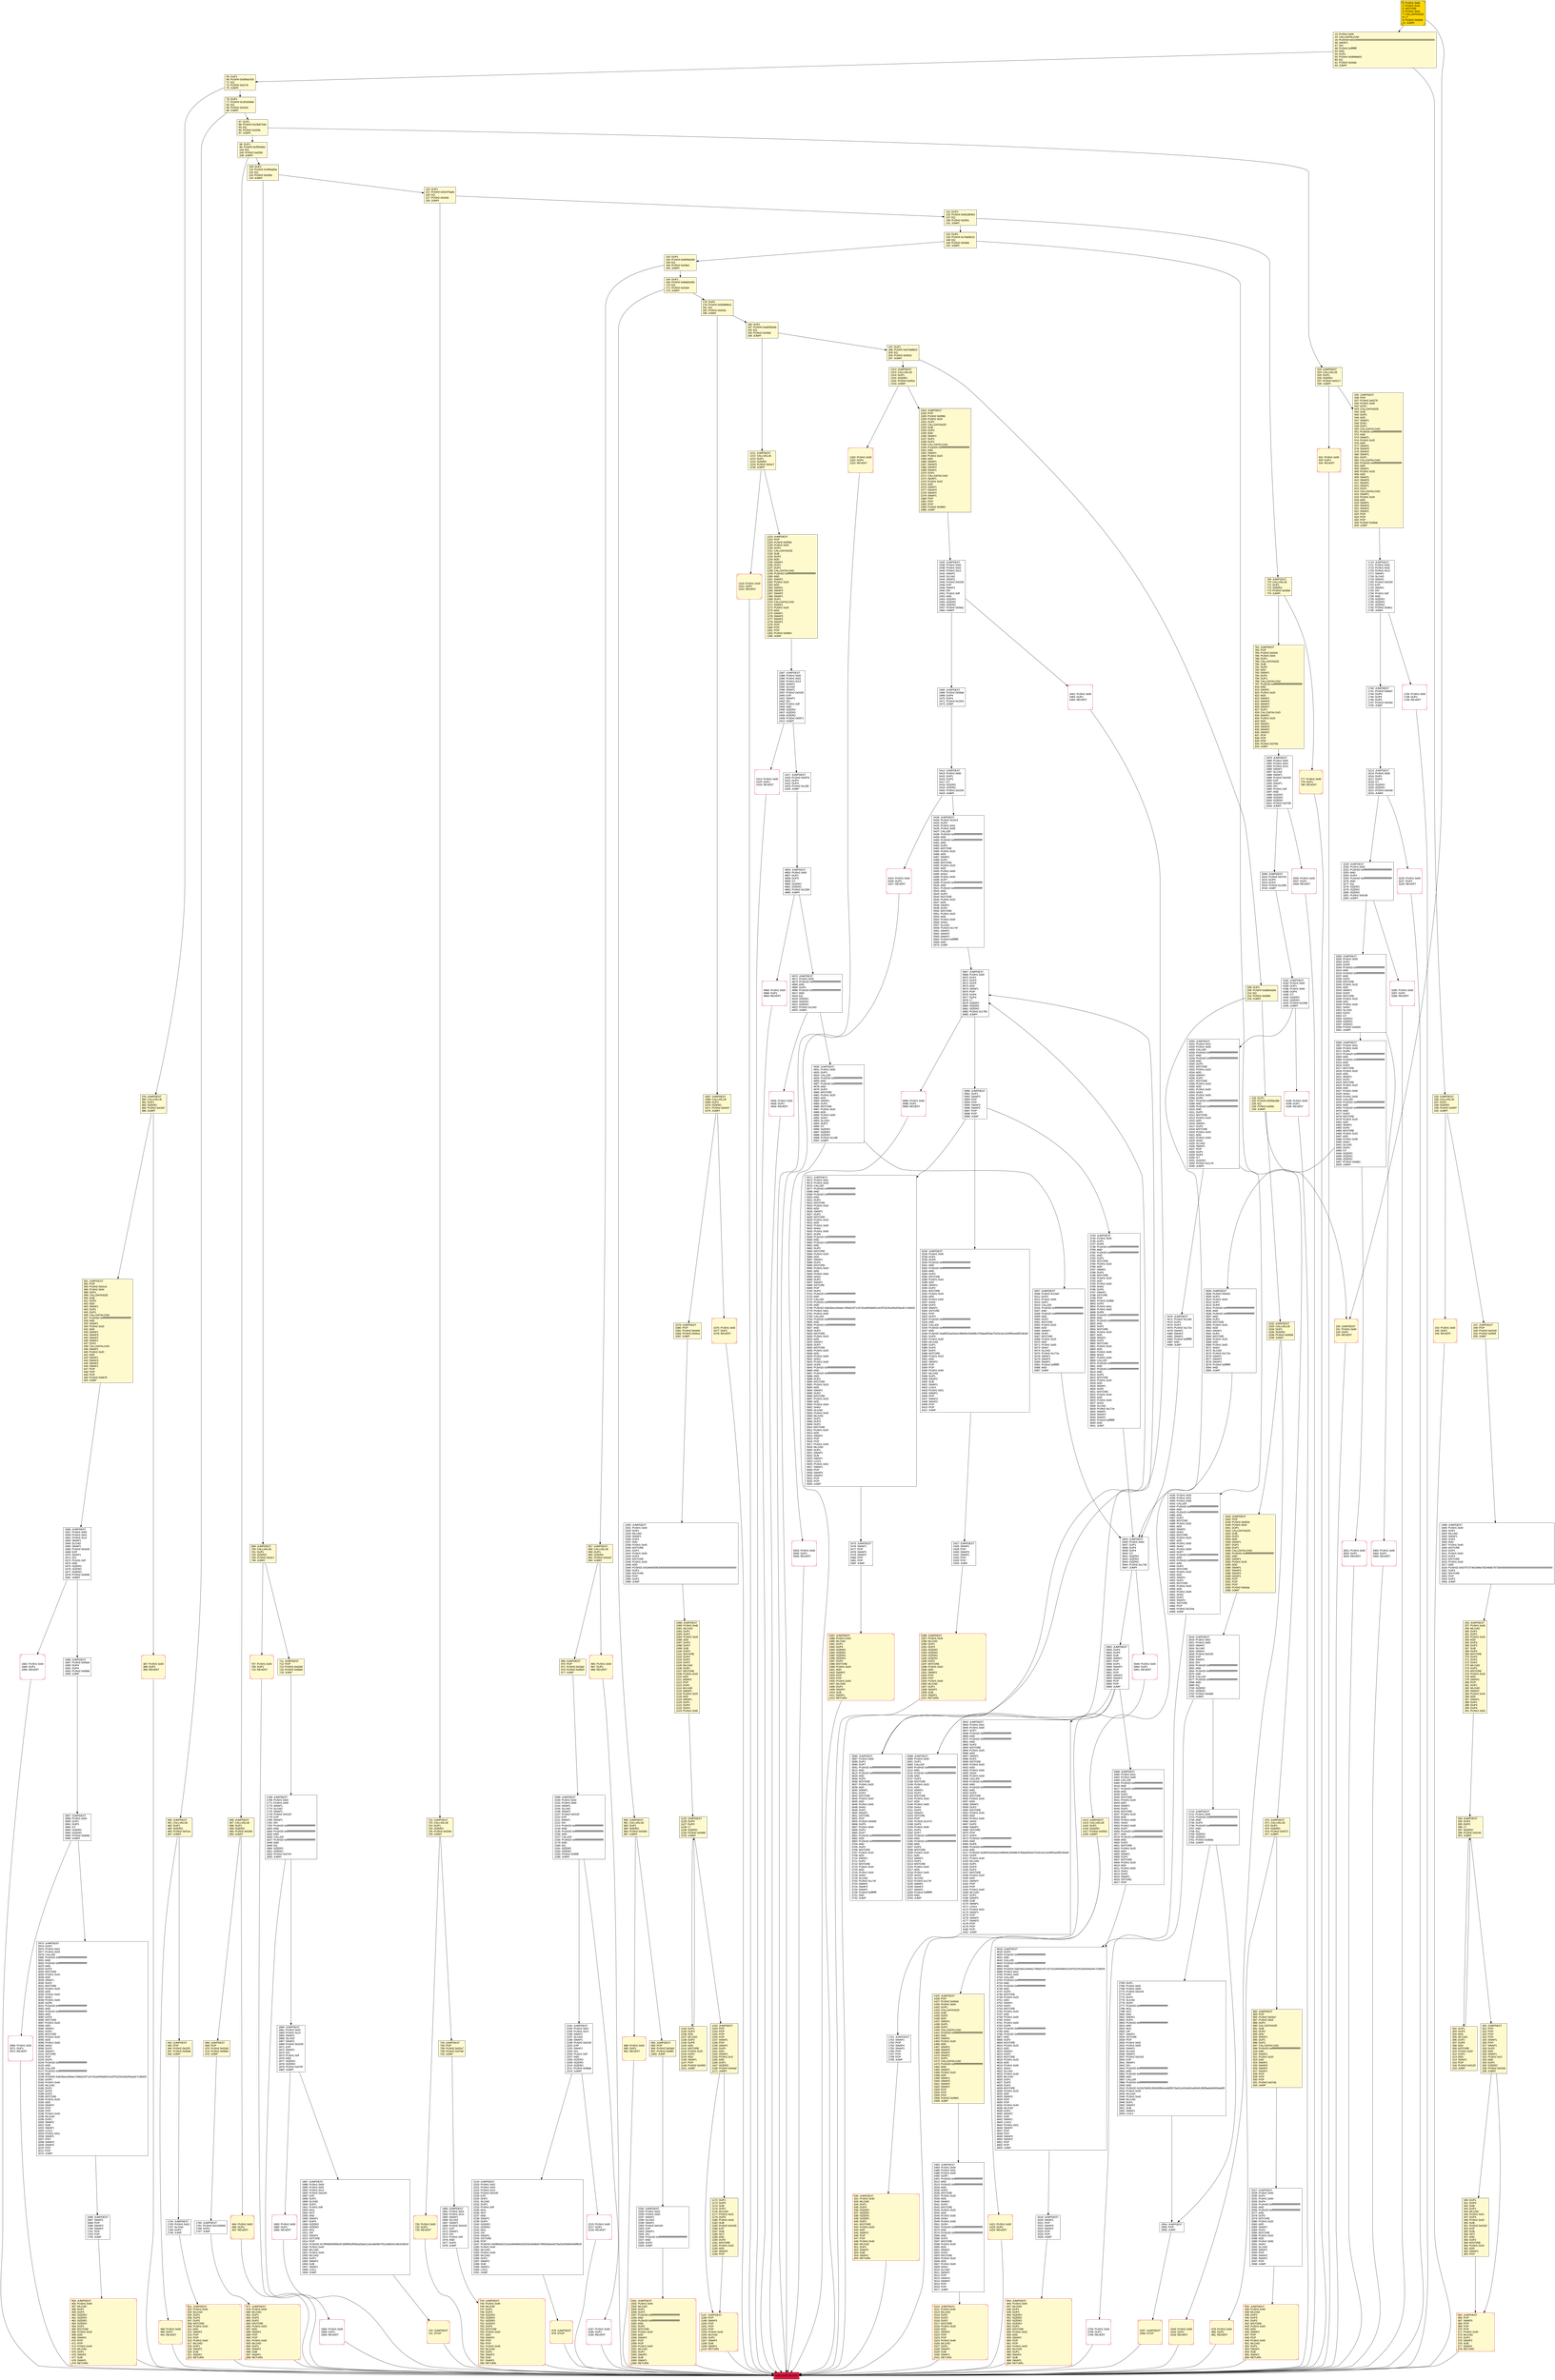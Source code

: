 digraph G {
bgcolor=transparent rankdir=UD;
node [shape=box style=filled color=black fillcolor=white fontname=arial fontcolor=black];
1696 [label="1696: JUMPDEST\l1697: SWAP1\l1698: POP\l1699: SWAP3\l1700: SWAP2\l1701: POP\l1702: POP\l1703: JUMP\l" ];
4870 [label="4870: JUMPDEST\l4871: PUSH1 0x00\l4873: PUSH20 0xffffffffffffffffffffffffffffffffffffffff\l4894: AND\l4895: DUP4\l4896: PUSH20 0xffffffffffffffffffffffffffffffffffffffff\l4917: AND\l4918: EQ\l4919: ISZERO\l4920: ISZERO\l4921: ISZERO\l4922: PUSH2 0x1342\l4925: JUMPI\l" ];
5571 [label="5571: JUMPDEST\l5572: PUSH1 0x01\l5574: PUSH1 0x00\l5576: CALLER\l5577: PUSH20 0xffffffffffffffffffffffffffffffffffffffff\l5598: AND\l5599: PUSH20 0xffffffffffffffffffffffffffffffffffffffff\l5620: AND\l5621: DUP2\l5622: MSTORE\l5623: PUSH1 0x20\l5625: ADD\l5626: SWAP1\l5627: DUP2\l5628: MSTORE\l5629: PUSH1 0x20\l5631: ADD\l5632: PUSH1 0x00\l5634: SHA3\l5635: PUSH1 0x00\l5637: DUP6\l5638: PUSH20 0xffffffffffffffffffffffffffffffffffffffff\l5659: AND\l5660: PUSH20 0xffffffffffffffffffffffffffffffffffffffff\l5681: AND\l5682: DUP2\l5683: MSTORE\l5684: PUSH1 0x20\l5686: ADD\l5687: SWAP1\l5688: DUP2\l5689: MSTORE\l5690: PUSH1 0x20\l5692: ADD\l5693: PUSH1 0x00\l5695: SHA3\l5696: DUP2\l5697: SWAP1\l5698: SSTORE\l5699: POP\l5700: DUP3\l5701: PUSH20 0xffffffffffffffffffffffffffffffffffffffff\l5722: AND\l5723: CALLER\l5724: PUSH20 0xffffffffffffffffffffffffffffffffffffffff\l5745: AND\l5746: PUSH32 0x8c5be1e5ebec7d5bd14f71427d1e84f3dd0314c0f7b2291e5b200ac8c7c3b925\l5779: PUSH1 0x01\l5781: PUSH1 0x00\l5783: CALLER\l5784: PUSH20 0xffffffffffffffffffffffffffffffffffffffff\l5805: AND\l5806: PUSH20 0xffffffffffffffffffffffffffffffffffffffff\l5827: AND\l5828: DUP2\l5829: MSTORE\l5830: PUSH1 0x20\l5832: ADD\l5833: SWAP1\l5834: DUP2\l5835: MSTORE\l5836: PUSH1 0x20\l5838: ADD\l5839: PUSH1 0x00\l5841: SHA3\l5842: PUSH1 0x00\l5844: DUP8\l5845: PUSH20 0xffffffffffffffffffffffffffffffffffffffff\l5866: AND\l5867: PUSH20 0xffffffffffffffffffffffffffffffffffffffff\l5888: AND\l5889: DUP2\l5890: MSTORE\l5891: PUSH1 0x20\l5893: ADD\l5894: SWAP1\l5895: DUP2\l5896: MSTORE\l5897: PUSH1 0x20\l5899: ADD\l5900: PUSH1 0x00\l5902: SHA3\l5903: SLOAD\l5904: PUSH1 0x40\l5906: MLOAD\l5907: DUP1\l5908: DUP3\l5909: DUP2\l5910: MSTORE\l5911: PUSH1 0x20\l5913: ADD\l5914: SWAP2\l5915: POP\l5916: POP\l5917: PUSH1 0x40\l5919: MLOAD\l5920: DUP1\l5921: SWAP2\l5922: SUB\l5923: SWAP1\l5924: LOG3\l5925: PUSH1 0x01\l5927: SWAP1\l5928: POP\l5929: SWAP3\l5930: SWAP2\l5931: POP\l5932: POP\l5933: JUMP\l" ];
2330 [label="2330: JUMPDEST\l2331: PUSH1 0x40\l2333: DUP1\l2334: MLOAD\l2335: SWAP1\l2336: DUP2\l2337: ADD\l2338: PUSH1 0x40\l2340: MSTORE\l2341: DUP1\l2342: PUSH1 0x05\l2344: DUP2\l2345: MSTORE\l2346: PUSH1 0x20\l2348: ADD\l2349: PUSH32 0x534b455953000000000000000000000000000000000000000000000000000000\l2382: DUP2\l2383: MSTORE\l2384: POP\l2385: DUP2\l2386: JUMP\l" ];
781 [label="781: JUMPDEST\l782: POP\l783: PUSH2 0x034c\l786: PUSH1 0x04\l788: DUP1\l789: CALLDATASIZE\l790: SUB\l791: DUP2\l792: ADD\l793: SWAP1\l794: DUP1\l795: DUP1\l796: CALLDATALOAD\l797: PUSH20 0xffffffffffffffffffffffffffffffffffffffff\l818: AND\l819: SWAP1\l820: PUSH1 0x20\l822: ADD\l823: SWAP1\l824: SWAP3\l825: SWAP2\l826: SWAP1\l827: DUP1\l828: CALLDATALOAD\l829: SWAP1\l830: PUSH1 0x20\l832: ADD\l833: SWAP1\l834: SWAP3\l835: SWAP2\l836: SWAP1\l837: POP\l838: POP\l839: POP\l840: PUSH2 0x07bb\l843: JUMP\l" fillcolor=lemonchiffon ];
3505 [label="3505: JUMPDEST\l3506: PUSH2 0x0e02\l3509: DUP3\l3510: PUSH1 0x00\l3512: DUP1\l3513: DUP8\l3514: PUSH20 0xffffffffffffffffffffffffffffffffffffffff\l3535: AND\l3536: PUSH20 0xffffffffffffffffffffffffffffffffffffffff\l3557: AND\l3558: DUP2\l3559: MSTORE\l3560: PUSH1 0x20\l3562: ADD\l3563: SWAP1\l3564: DUP2\l3565: MSTORE\l3566: PUSH1 0x20\l3568: ADD\l3569: PUSH1 0x00\l3571: SHA3\l3572: SLOAD\l3573: PUSH2 0x172e\l3576: SWAP1\l3577: SWAP2\l3578: SWAP1\l3579: PUSH4 0xffffffff\l3584: AND\l3585: JUMP\l" ];
1125 [label="1125: JUMPDEST\l1126: DUP4\l1127: DUP2\l1128: LT\l1129: ISZERO\l1130: PUSH2 0x0480\l1133: JUMPI\l" fillcolor=lemonchiffon ];
2215 [label="2215: PUSH1 0x00\l2217: DUP1\l2218: REVERT\l" shape=Msquare color=crimson ];
1887 [label="1887: JUMPDEST\l1888: PUSH1 0x00\l1890: PUSH1 0x02\l1892: PUSH1 0x14\l1894: PUSH2 0x0100\l1897: EXP\l1898: DUP2\l1899: SLOAD\l1900: DUP2\l1901: PUSH1 0xff\l1903: MUL\l1904: NOT\l1905: AND\l1906: SWAP1\l1907: DUP4\l1908: ISZERO\l1909: ISZERO\l1910: MUL\l1911: OR\l1912: SWAP1\l1913: SSTORE\l1914: POP\l1915: PUSH32 0x7805862f689e2f13df9f062ff482ad3ad112aca9e0847911ed832e158c525b33\l1948: PUSH1 0x40\l1950: MLOAD\l1951: PUSH1 0x40\l1953: MLOAD\l1954: DUP1\l1955: SWAP2\l1956: SUB\l1957: SWAP1\l1958: LOG1\l1959: JUMP\l" ];
2475 [label="2475: JUMPDEST\l2476: SWAP1\l2477: POP\l2478: SWAP3\l2479: SWAP2\l2480: POP\l2481: POP\l2482: JUMP\l" ];
5990 [label="5990: JUMPDEST\l5991: DUP1\l5992: SWAP2\l5993: POP\l5994: POP\l5995: SWAP3\l5996: SWAP2\l5997: POP\l5998: POP\l5999: JUMP\l" ];
3501 [label="3501: PUSH1 0x00\l3503: DUP1\l3504: REVERT\l" shape=Msquare color=crimson ];
208 [label="208: DUP1\l209: PUSH4 0xdd62ed3e\l214: EQ\l215: PUSH2 0x0585\l218: JUMPI\l" fillcolor=lemonchiffon ];
1704 [label="1704: JUMPDEST\l1705: PUSH1 0x03\l1707: SLOAD\l1708: DUP2\l1709: JUMP\l" ];
4489 [label="4489: JUMPDEST\l4490: PUSH1 0x01\l4492: PUSH1 0x00\l4494: CALLER\l4495: PUSH20 0xffffffffffffffffffffffffffffffffffffffff\l4516: AND\l4517: PUSH20 0xffffffffffffffffffffffffffffffffffffffff\l4538: AND\l4539: DUP2\l4540: MSTORE\l4541: PUSH1 0x20\l4543: ADD\l4544: SWAP1\l4545: DUP2\l4546: MSTORE\l4547: PUSH1 0x20\l4549: ADD\l4550: PUSH1 0x00\l4552: SHA3\l4553: PUSH1 0x00\l4555: DUP7\l4556: PUSH20 0xffffffffffffffffffffffffffffffffffffffff\l4577: AND\l4578: PUSH20 0xffffffffffffffffffffffffffffffffffffffff\l4599: AND\l4600: DUP2\l4601: MSTORE\l4602: PUSH1 0x20\l4604: ADD\l4605: SWAP1\l4606: DUP2\l4607: MSTORE\l4608: PUSH1 0x20\l4610: ADD\l4611: PUSH1 0x00\l4613: SHA3\l4614: DUP2\l4615: SWAP1\l4616: SSTORE\l4617: POP\l" ];
2435 [label="2435: JUMPDEST\l2436: PUSH1 0x00\l2438: PUSH1 0x02\l2440: PUSH1 0x14\l2442: SWAP1\l2443: SLOAD\l2444: SWAP1\l2445: PUSH2 0x0100\l2448: EXP\l2449: SWAP1\l2450: DIV\l2451: PUSH1 0xff\l2453: AND\l2454: ISZERO\l2455: ISZERO\l2456: ISZERO\l2457: PUSH2 0x09a1\l2460: JUMPI\l" ];
935 [label="935: JUMPDEST\l936: PUSH1 0x40\l938: MLOAD\l939: DUP1\l940: DUP3\l941: DUP2\l942: MSTORE\l943: PUSH1 0x20\l945: ADD\l946: SWAP2\l947: POP\l948: POP\l949: PUSH1 0x40\l951: MLOAD\l952: DUP1\l953: SWAP2\l954: SUB\l955: SWAP1\l956: RETURN\l" fillcolor=lemonchiffon shape=Msquare color=crimson ];
164 [label="164: DUP1\l165: PUSH4 0x8da5cb5b\l170: EQ\l171: PUSH2 0x03d4\l174: JUMPI\l" fillcolor=lemonchiffon ];
677 [label="677: JUMPDEST\l678: PUSH1 0x40\l680: MLOAD\l681: DUP1\l682: DUP3\l683: DUP2\l684: MSTORE\l685: PUSH1 0x20\l687: ADD\l688: SWAP2\l689: POP\l690: POP\l691: PUSH1 0x40\l693: MLOAD\l694: DUP1\l695: SWAP2\l696: SUB\l697: SWAP1\l698: RETURN\l" fillcolor=lemonchiffon shape=Msquare color=crimson ];
3289 [label="3289: JUMPDEST\l3290: PUSH1 0x00\l3292: DUP1\l3293: DUP6\l3294: PUSH20 0xffffffffffffffffffffffffffffffffffffffff\l3315: AND\l3316: PUSH20 0xffffffffffffffffffffffffffffffffffffffff\l3337: AND\l3338: DUP2\l3339: MSTORE\l3340: PUSH1 0x20\l3342: ADD\l3343: SWAP1\l3344: DUP2\l3345: MSTORE\l3346: PUSH1 0x20\l3348: ADD\l3349: PUSH1 0x00\l3351: SHA3\l3352: SLOAD\l3353: DUP3\l3354: GT\l3355: ISZERO\l3356: ISZERO\l3357: ISZERO\l3358: PUSH2 0x0d26\l3361: JUMPI\l" ];
1960 [label="1960: JUMPDEST\l1961: PUSH1 0x02\l1963: PUSH1 0x14\l1965: SWAP1\l1966: SLOAD\l1967: SWAP1\l1968: PUSH2 0x0100\l1971: EXP\l1972: SWAP1\l1973: DIV\l1974: PUSH1 0xff\l1976: AND\l1977: DUP2\l1978: JUMP\l" ];
2099 [label="2099: JUMPDEST\l2100: PUSH1 0x02\l2102: PUSH1 0x00\l2104: SWAP1\l2105: SLOAD\l2106: SWAP1\l2107: PUSH2 0x0100\l2110: EXP\l2111: SWAP1\l2112: DIV\l2113: PUSH20 0xffffffffffffffffffffffffffffffffffffffff\l2134: AND\l2135: PUSH20 0xffffffffffffffffffffffffffffffffffffffff\l2156: AND\l2157: CALLER\l2158: PUSH20 0xffffffffffffffffffffffffffffffffffffffff\l2179: AND\l2180: EQ\l2181: ISZERO\l2182: ISZERO\l2183: PUSH2 0x088f\l2186: JUMPI\l" ];
2765 [label="2765: DUP1\l2766: PUSH1 0x02\l2768: PUSH1 0x00\l2770: PUSH2 0x0100\l2773: EXP\l2774: DUP2\l2775: SLOAD\l2776: DUP2\l2777: PUSH20 0xffffffffffffffffffffffffffffffffffffffff\l2798: MUL\l2799: NOT\l2800: AND\l2801: SWAP1\l2802: DUP4\l2803: PUSH20 0xffffffffffffffffffffffffffffffffffffffff\l2824: AND\l2825: MUL\l2826: OR\l2827: SWAP1\l2828: SSTORE\l2829: POP\l2830: PUSH1 0x02\l2832: PUSH1 0x00\l2834: SWAP1\l2835: SLOAD\l2836: SWAP1\l2837: PUSH2 0x0100\l2840: EXP\l2841: SWAP1\l2842: DIV\l2843: PUSH20 0xffffffffffffffffffffffffffffffffffffffff\l2864: AND\l2865: PUSH20 0xffffffffffffffffffffffffffffffffffffffff\l2886: AND\l2887: CALLER\l2888: PUSH20 0xffffffffffffffffffffffffffffffffffffffff\l2909: AND\l2910: PUSH32 0x31678cf613062d05b4ca0df3573ed11e02e662ea50efc380fbadefaf408add5f\l2943: PUSH1 0x40\l2945: MLOAD\l2946: PUSH1 0x40\l2948: MLOAD\l2949: DUP1\l2950: SWAP2\l2951: SUB\l2952: SWAP1\l2953: LOG3\l" ];
1544 [label="1544: JUMPDEST\l1545: POP\l1546: PUSH2 0x063d\l1549: PUSH1 0x04\l1551: DUP1\l1552: CALLDATASIZE\l1553: SUB\l1554: DUP2\l1555: ADD\l1556: SWAP1\l1557: DUP1\l1558: DUP1\l1559: CALLDATALOAD\l1560: PUSH20 0xffffffffffffffffffffffffffffffffffffffff\l1581: AND\l1582: SWAP1\l1583: PUSH1 0x20\l1585: ADD\l1586: SWAP1\l1587: SWAP3\l1588: SWAP2\l1589: SWAP1\l1590: POP\l1591: POP\l1592: POP\l1593: PUSH2 0x0a3a\l1596: JUMP\l" fillcolor=lemonchiffon ];
2973 [label="2973: JUMPDEST\l2974: DUP2\l2975: PUSH1 0x01\l2977: PUSH1 0x00\l2979: CALLER\l2980: PUSH20 0xffffffffffffffffffffffffffffffffffffffff\l3001: AND\l3002: PUSH20 0xffffffffffffffffffffffffffffffffffffffff\l3023: AND\l3024: DUP2\l3025: MSTORE\l3026: PUSH1 0x20\l3028: ADD\l3029: SWAP1\l3030: DUP2\l3031: MSTORE\l3032: PUSH1 0x20\l3034: ADD\l3035: PUSH1 0x00\l3037: SHA3\l3038: PUSH1 0x00\l3040: DUP6\l3041: PUSH20 0xffffffffffffffffffffffffffffffffffffffff\l3062: AND\l3063: PUSH20 0xffffffffffffffffffffffffffffffffffffffff\l3084: AND\l3085: DUP2\l3086: MSTORE\l3087: PUSH1 0x20\l3089: ADD\l3090: SWAP1\l3091: DUP2\l3092: MSTORE\l3093: PUSH1 0x20\l3095: ADD\l3096: PUSH1 0x00\l3098: SHA3\l3099: DUP2\l3100: SWAP1\l3101: SSTORE\l3102: POP\l3103: DUP3\l3104: PUSH20 0xffffffffffffffffffffffffffffffffffffffff\l3125: AND\l3126: CALLER\l3127: PUSH20 0xffffffffffffffffffffffffffffffffffffffff\l3148: AND\l3149: PUSH32 0x8c5be1e5ebec7d5bd14f71427d1e84f3dd0314c0f7b2291e5b200ac8c7c3b925\l3182: DUP5\l3183: PUSH1 0x40\l3185: MLOAD\l3186: DUP1\l3187: DUP3\l3188: DUP2\l3189: MSTORE\l3190: PUSH1 0x20\l3192: ADD\l3193: SWAP2\l3194: POP\l3195: POP\l3196: PUSH1 0x40\l3198: MLOAD\l3199: DUP1\l3200: SWAP2\l3201: SUB\l3202: SWAP1\l3203: LOG3\l3204: PUSH1 0x01\l3206: SWAP1\l3207: POP\l3208: SWAP3\l3209: SWAP2\l3210: POP\l3211: POP\l3212: JUMP\l" ];
3733 [label="3733: JUMPDEST\l3734: PUSH1 0x00\l3736: DUP1\l3737: DUP6\l3738: PUSH20 0xffffffffffffffffffffffffffffffffffffffff\l3759: AND\l3760: PUSH20 0xffffffffffffffffffffffffffffffffffffffff\l3781: AND\l3782: DUP2\l3783: MSTORE\l3784: PUSH1 0x20\l3786: ADD\l3787: SWAP1\l3788: DUP2\l3789: MSTORE\l3790: PUSH1 0x20\l3792: ADD\l3793: PUSH1 0x00\l3795: SHA3\l3796: DUP2\l3797: SWAP1\l3798: SSTORE\l3799: POP\l3800: PUSH2 0x0f66\l3803: DUP3\l3804: PUSH1 0x01\l3806: PUSH1 0x00\l3808: DUP8\l3809: PUSH20 0xffffffffffffffffffffffffffffffffffffffff\l3830: AND\l3831: PUSH20 0xffffffffffffffffffffffffffffffffffffffff\l3852: AND\l3853: DUP2\l3854: MSTORE\l3855: PUSH1 0x20\l3857: ADD\l3858: SWAP1\l3859: DUP2\l3860: MSTORE\l3861: PUSH1 0x20\l3863: ADD\l3864: PUSH1 0x00\l3866: SHA3\l3867: PUSH1 0x00\l3869: CALLER\l3870: PUSH20 0xffffffffffffffffffffffffffffffffffffffff\l3891: AND\l3892: PUSH20 0xffffffffffffffffffffffffffffffffffffffff\l3913: AND\l3914: DUP2\l3915: MSTORE\l3916: PUSH1 0x20\l3918: ADD\l3919: SWAP1\l3920: DUP2\l3921: MSTORE\l3922: PUSH1 0x20\l3924: ADD\l3925: PUSH1 0x00\l3927: SHA3\l3928: SLOAD\l3929: PUSH2 0x172e\l3932: SWAP1\l3933: SWAP2\l3934: SWAP1\l3935: PUSH4 0xffffffff\l3940: AND\l3941: JUMP\l" ];
87 [label="87: DUP1\l88: PUSH4 0x23b872dd\l93: EQ\l94: PUSH2 0x020b\l97: JUMPI\l" fillcolor=lemonchiffon ];
3586 [label="3586: JUMPDEST\l3587: PUSH1 0x00\l3589: DUP1\l3590: DUP7\l3591: PUSH20 0xffffffffffffffffffffffffffffffffffffffff\l3612: AND\l3613: PUSH20 0xffffffffffffffffffffffffffffffffffffffff\l3634: AND\l3635: DUP2\l3636: MSTORE\l3637: PUSH1 0x20\l3639: ADD\l3640: SWAP1\l3641: DUP2\l3642: MSTORE\l3643: PUSH1 0x20\l3645: ADD\l3646: PUSH1 0x00\l3648: SHA3\l3649: DUP2\l3650: SWAP1\l3651: SSTORE\l3652: POP\l3653: PUSH2 0x0e95\l3656: DUP3\l3657: PUSH1 0x00\l3659: DUP1\l3660: DUP7\l3661: PUSH20 0xffffffffffffffffffffffffffffffffffffffff\l3682: AND\l3683: PUSH20 0xffffffffffffffffffffffffffffffffffffffff\l3704: AND\l3705: DUP2\l3706: MSTORE\l3707: PUSH1 0x20\l3709: ADD\l3710: SWAP1\l3711: DUP2\l3712: MSTORE\l3713: PUSH1 0x20\l3715: ADD\l3716: PUSH1 0x00\l3718: SHA3\l3719: SLOAD\l3720: PUSH2 0x174f\l3723: SWAP1\l3724: SWAP2\l3725: SWAP1\l3726: PUSH4 0xffffffff\l3731: AND\l3732: JUMP\l" ];
387 [label="387: PUSH1 0x00\l389: DUP1\l390: REVERT\l" fillcolor=lemonchiffon shape=Msquare color=crimson ];
1686 [label="1686: JUMPDEST\l1687: PUSH2 0x06a0\l1690: DUP4\l1691: DUP4\l1692: PUSH2 0x0b8d\l1695: JUMP\l" ];
1740 [label="1740: JUMPDEST\l1741: PUSH2 0x06d7\l1744: DUP5\l1745: DUP5\l1746: DUP5\l1747: PUSH2 0x0c8d\l1750: JUMP\l" ];
656 [label="656: JUMPDEST\l657: CALLVALUE\l658: DUP1\l659: ISZERO\l660: PUSH2 0x029c\l663: JUMPI\l" fillcolor=lemonchiffon ];
2187 [label="2187: PUSH1 0x00\l2189: DUP1\l2190: REVERT\l" shape=Msquare color=crimson ];
5003 [label="5003: PUSH1 0x00\l5005: DUP1\l5006: REVERT\l" shape=Msquare color=crimson ];
734 [label="734: JUMPDEST\l735: POP\l736: PUSH2 0x02e7\l739: PUSH2 0x07a8\l742: JUMP\l" fillcolor=lemonchiffon ];
1421 [label="1421: PUSH1 0x00\l1423: DUP1\l1424: REVERT\l" fillcolor=lemonchiffon shape=Msquare color=crimson ];
109 [label="109: DUP1\l110: PUSH4 0x3f4ba83a\l115: EQ\l116: PUSH2 0x02bb\l119: JUMPI\l" fillcolor=lemonchiffon ];
1860 [label="1860: JUMPDEST\l1861: PUSH1 0x02\l1863: PUSH1 0x14\l1865: SWAP1\l1866: SLOAD\l1867: SWAP1\l1868: PUSH2 0x0100\l1871: EXP\l1872: SWAP1\l1873: DIV\l1874: PUSH1 0xff\l1876: AND\l1877: ISZERO\l1878: ISZERO\l1879: PUSH2 0x075f\l1882: JUMPI\l" ];
2009 [label="2009: JUMPDEST\l2010: PUSH2 0x07e3\l2013: DUP4\l2014: DUP4\l2015: PUSH2 0x1056\l2018: JUMP\l" ];
668 [label="668: JUMPDEST\l669: POP\l670: PUSH2 0x02a5\l673: PUSH2 0x06e0\l676: JUMP\l" fillcolor=lemonchiffon ];
1760 [label="1760: JUMPDEST\l1761: PUSH4 0x01406f40\l1766: DUP2\l1767: JUMP\l" ];
1152 [label="1152: JUMPDEST\l1153: POP\l1154: POP\l1155: POP\l1156: POP\l1157: SWAP1\l1158: POP\l1159: SWAP1\l1160: DUP2\l1161: ADD\l1162: SWAP1\l1163: PUSH1 0x1f\l1165: AND\l1166: DUP1\l1167: ISZERO\l1168: PUSH2 0x04ad\l1171: JUMPI\l" fillcolor=lemonchiffon ];
1682 [label="1682: PUSH1 0x00\l1684: DUP1\l1685: REVERT\l" shape=Msquare color=crimson ];
2706 [label="2706: PUSH1 0x00\l2708: DUP1\l2709: REVERT\l" shape=Msquare color=crimson ];
2483 [label="2483: JUMPDEST\l2484: PUSH1 0x00\l2486: PUSH1 0x01\l2488: PUSH1 0x00\l2490: DUP5\l2491: PUSH20 0xffffffffffffffffffffffffffffffffffffffff\l2512: AND\l2513: PUSH20 0xffffffffffffffffffffffffffffffffffffffff\l2534: AND\l2535: DUP2\l2536: MSTORE\l2537: PUSH1 0x20\l2539: ADD\l2540: SWAP1\l2541: DUP2\l2542: MSTORE\l2543: PUSH1 0x20\l2545: ADD\l2546: PUSH1 0x00\l2548: SHA3\l2549: PUSH1 0x00\l2551: DUP4\l2552: PUSH20 0xffffffffffffffffffffffffffffffffffffffff\l2573: AND\l2574: PUSH20 0xffffffffffffffffffffffffffffffffffffffff\l2595: AND\l2596: DUP2\l2597: MSTORE\l2598: PUSH1 0x20\l2600: ADD\l2601: SWAP1\l2602: DUP2\l2603: MSTORE\l2604: PUSH1 0x20\l2606: ADD\l2607: PUSH1 0x00\l2609: SHA3\l2610: SLOAD\l2611: SWAP1\l2612: POP\l2613: SWAP3\l2614: SWAP2\l2615: POP\l2616: POP\l2617: JUMP\l" ];
1413 [label="1413: JUMPDEST\l1414: CALLVALUE\l1415: DUP1\l1416: ISZERO\l1417: PUSH2 0x0591\l1420: JUMPI\l" fillcolor=lemonchiffon ];
1197 [label="1197: JUMPDEST\l1198: POP\l1199: SWAP3\l1200: POP\l1201: POP\l1202: POP\l1203: PUSH1 0x40\l1205: MLOAD\l1206: DUP1\l1207: SWAP2\l1208: SUB\l1209: SWAP1\l1210: RETURN\l" fillcolor=lemonchiffon shape=Msquare color=crimson ];
1324 [label="1324: JUMPDEST\l1325: POP\l1326: PUSH2 0x056b\l1329: PUSH1 0x04\l1331: DUP1\l1332: CALLDATASIZE\l1333: SUB\l1334: DUP2\l1335: ADD\l1336: SWAP1\l1337: DUP1\l1338: DUP1\l1339: CALLDATALOAD\l1340: PUSH20 0xffffffffffffffffffffffffffffffffffffffff\l1361: AND\l1362: SWAP1\l1363: PUSH1 0x20\l1365: ADD\l1366: SWAP1\l1367: SWAP3\l1368: SWAP2\l1369: SWAP1\l1370: DUP1\l1371: CALLDATALOAD\l1372: SWAP1\l1373: PUSH1 0x20\l1375: ADD\l1376: SWAP1\l1377: SWAP3\l1378: SWAP2\l1379: SWAP1\l1380: POP\l1381: POP\l1382: POP\l1383: PUSH2 0x0983\l1386: JUMP\l" fillcolor=lemonchiffon ];
153 [label="153: DUP1\l154: PUSH4 0x8456cb59\l159: EQ\l160: PUSH2 0x03bd\l163: JUMPI\l" fillcolor=lemonchiffon ];
2969 [label="2969: PUSH1 0x00\l2971: DUP1\l2972: REVERT\l" shape=Msquare color=crimson ];
3225 [label="3225: PUSH1 0x00\l3227: DUP1\l3228: REVERT\l" shape=Msquare color=crimson ];
664 [label="664: PUSH1 0x00\l666: DUP1\l667: REVERT\l" fillcolor=lemonchiffon shape=Msquare color=crimson ];
3229 [label="3229: JUMPDEST\l3230: PUSH1 0x00\l3232: PUSH20 0xffffffffffffffffffffffffffffffffffffffff\l3253: AND\l3254: DUP4\l3255: PUSH20 0xffffffffffffffffffffffffffffffffffffffff\l3276: AND\l3277: EQ\l3278: ISZERO\l3279: ISZERO\l3280: ISZERO\l3281: PUSH2 0x0cd9\l3284: JUMPI\l" ];
1286 [label="1286: JUMPDEST\l1287: PUSH1 0x40\l1289: MLOAD\l1290: DUP1\l1291: DUP3\l1292: ISZERO\l1293: ISZERO\l1294: ISZERO\l1295: ISZERO\l1296: DUP2\l1297: MSTORE\l1298: PUSH1 0x20\l1300: ADD\l1301: SWAP2\l1302: POP\l1303: POP\l1304: PUSH1 0x40\l1306: MLOAD\l1307: DUP1\l1308: SWAP2\l1309: SUB\l1310: SWAP1\l1311: RETURN\l" fillcolor=lemonchiffon shape=Msquare color=crimson ];
2461 [label="2461: PUSH1 0x00\l2463: DUP1\l2464: REVERT\l" shape=Msquare color=crimson ];
1134 [label="1134: DUP1\l1135: DUP3\l1136: ADD\l1137: MLOAD\l1138: DUP2\l1139: DUP5\l1140: ADD\l1141: MSTORE\l1142: PUSH1 0x20\l1144: DUP2\l1145: ADD\l1146: SWAP1\l1147: POP\l1148: PUSH2 0x0465\l1151: JUMP\l" fillcolor=lemonchiffon ];
2019 [label="2019: JUMPDEST\l2020: SWAP1\l2021: POP\l2022: SWAP3\l2023: SWAP2\l2024: POP\l2025: POP\l2026: JUMP\l" ];
4470 [label="4470: JUMPDEST\l4471: PUSH2 0x1189\l4474: DUP4\l4475: DUP3\l4476: PUSH2 0x172e\l4479: SWAP1\l4480: SWAP2\l4481: SWAP1\l4482: PUSH4 0xffffffff\l4487: AND\l4488: JUMP\l" ];
720 [label="720: JUMPDEST\l721: STOP\l" fillcolor=lemonchiffon shape=Msquare color=crimson ];
247 [label="247: JUMPDEST\l248: POP\l249: PUSH2 0x0100\l252: PUSH2 0x063f\l255: JUMP\l" fillcolor=lemonchiffon ];
501 [label="501: JUMPDEST\l502: PUSH1 0x40\l504: MLOAD\l505: DUP1\l506: DUP3\l507: DUP2\l508: MSTORE\l509: PUSH1 0x20\l511: ADD\l512: SWAP2\l513: POP\l514: POP\l515: PUSH1 0x40\l517: MLOAD\l518: DUP1\l519: SWAP2\l520: SUB\l521: SWAP1\l522: RETURN\l" fillcolor=lemonchiffon shape=Msquare color=crimson ];
978 [label="978: JUMPDEST\l979: STOP\l" fillcolor=lemonchiffon shape=Msquare color=crimson ];
5952 [label="5952: JUMPDEST\l5953: DUP3\l5954: DUP5\l5955: SUB\l5956: SWAP1\l5957: POP\l5958: DUP1\l5959: SWAP2\l5960: POP\l5961: POP\l5962: SWAP3\l5963: SWAP2\l5964: POP\l5965: POP\l5966: JUMP\l" ];
488 [label="488: PUSH1 0x00\l490: DUP1\l491: REVERT\l" fillcolor=lemonchiffon shape=Msquare color=crimson ];
630 [label="630: JUMPDEST\l631: PUSH1 0x40\l633: MLOAD\l634: DUP1\l635: DUP3\l636: ISZERO\l637: ISZERO\l638: ISZERO\l639: ISZERO\l640: DUP2\l641: MSTORE\l642: PUSH1 0x20\l644: ADD\l645: SWAP2\l646: POP\l647: POP\l648: PUSH1 0x40\l650: MLOAD\l651: DUP1\l652: SWAP2\l653: SUB\l654: SWAP1\l655: RETURN\l" fillcolor=lemonchiffon shape=Msquare color=crimson ];
1079 [label="1079: JUMPDEST\l1080: POP\l1081: PUSH2 0x0440\l1084: PUSH2 0x091a\l1087: JUMP\l" fillcolor=lemonchiffon ];
711 [label="711: JUMPDEST\l712: POP\l713: PUSH2 0x02d0\l716: PUSH2 0x06e8\l719: JUMP\l" fillcolor=lemonchiffon ];
243 [label="243: PUSH1 0x00\l245: DUP1\l246: REVERT\l" fillcolor=lemonchiffon shape=Msquare color=crimson ];
1223 [label="1223: JUMPDEST\l1224: POP\l1225: PUSH2 0x0506\l1228: PUSH1 0x04\l1230: DUP1\l1231: CALLDATASIZE\l1232: SUB\l1233: DUP2\l1234: ADD\l1235: SWAP1\l1236: DUP1\l1237: DUP1\l1238: CALLDATALOAD\l1239: PUSH20 0xffffffffffffffffffffffffffffffffffffffff\l1260: AND\l1261: SWAP1\l1262: PUSH1 0x20\l1264: ADD\l1265: SWAP1\l1266: SWAP3\l1267: SWAP2\l1268: SWAP1\l1269: DUP1\l1270: CALLDATALOAD\l1271: SWAP1\l1272: PUSH1 0x20\l1274: ADD\l1275: SWAP1\l1276: SWAP3\l1277: SWAP2\l1278: SWAP1\l1279: POP\l1280: POP\l1281: POP\l1282: PUSH2 0x0953\l1285: JUMP\l" fillcolor=lemonchiffon ];
1599 [label="1599: JUMPDEST\l1600: PUSH1 0x40\l1602: DUP1\l1603: MLOAD\l1604: SWAP1\l1605: DUP2\l1606: ADD\l1607: PUSH1 0x40\l1609: MSTORE\l1610: DUP1\l1611: PUSH1 0x0d\l1613: DUP2\l1614: MSTORE\l1615: PUSH1 0x20\l1617: ADD\l1618: PUSH32 0x5375737461696e79204b65797300000000000000000000000000000000000000\l1651: DUP2\l1652: MSTORE\l1653: POP\l1654: DUP2\l1655: JUMP\l" ];
1510 [label="1510: JUMPDEST\l1511: PUSH1 0x40\l1513: MLOAD\l1514: DUP1\l1515: DUP3\l1516: DUP2\l1517: MSTORE\l1518: PUSH1 0x20\l1520: ADD\l1521: SWAP2\l1522: POP\l1523: POP\l1524: PUSH1 0x40\l1526: MLOAD\l1527: DUP1\l1528: SWAP2\l1529: SUB\l1530: SWAP1\l1531: RETURN\l" fillcolor=lemonchiffon shape=Msquare color=crimson ];
1387 [label="1387: JUMPDEST\l1388: PUSH1 0x40\l1390: MLOAD\l1391: DUP1\l1392: DUP3\l1393: ISZERO\l1394: ISZERO\l1395: ISZERO\l1396: ISZERO\l1397: DUP2\l1398: MSTORE\l1399: PUSH1 0x20\l1401: ADD\l1402: SWAP2\l1403: POP\l1404: POP\l1405: PUSH1 0x40\l1407: MLOAD\l1408: DUP1\l1409: SWAP2\l1410: SUB\l1411: SWAP1\l1412: RETURN\l" fillcolor=lemonchiffon shape=Msquare color=crimson ];
3213 [label="3213: JUMPDEST\l3214: PUSH1 0x00\l3216: DUP1\l3217: DUP3\l3218: GT\l3219: ISZERO\l3220: ISZERO\l3221: PUSH2 0x0c9d\l3224: JUMPI\l" ];
2191 [label="2191: JUMPDEST\l2192: PUSH1 0x02\l2194: PUSH1 0x14\l2196: SWAP1\l2197: SLOAD\l2198: SWAP1\l2199: PUSH2 0x0100\l2202: EXP\l2203: SWAP1\l2204: DIV\l2205: PUSH1 0xff\l2207: AND\l2208: ISZERO\l2209: ISZERO\l2210: ISZERO\l2211: PUSH2 0x08ab\l2214: JUMPI\l" ];
175 [label="175: DUP1\l176: PUSH4 0x95d89b41\l181: EQ\l182: PUSH2 0x042b\l185: JUMPI\l" fillcolor=lemonchiffon ];
0 [label="0: PUSH1 0x80\l2: PUSH1 0x40\l4: MSTORE\l5: PUSH1 0x04\l7: CALLDATASIZE\l8: LT\l9: PUSH2 0x00e6\l12: JUMPI\l" fillcolor=lemonchiffon shape=Msquare fillcolor=gold ];
2292 [label="2292: JUMPDEST\l2293: PUSH1 0x02\l2295: PUSH1 0x00\l2297: SWAP1\l2298: SLOAD\l2299: SWAP1\l2300: PUSH2 0x0100\l2303: EXP\l2304: SWAP1\l2305: DIV\l2306: PUSH20 0xffffffffffffffffffffffffffffffffffffffff\l2327: AND\l2328: DUP2\l2329: JUMP\l" ];
340 [label="340: DUP1\l341: DUP3\l342: SUB\l343: DUP1\l344: MLOAD\l345: PUSH1 0x01\l347: DUP4\l348: PUSH1 0x20\l350: SUB\l351: PUSH2 0x0100\l354: EXP\l355: SUB\l356: NOT\l357: AND\l358: DUP2\l359: MSTORE\l360: PUSH1 0x20\l362: ADD\l363: SWAP2\l364: POP\l" fillcolor=lemonchiffon ];
1768 [label="1768: JUMPDEST\l1769: PUSH1 0x02\l1771: PUSH1 0x00\l1773: SWAP1\l1774: SLOAD\l1775: SWAP1\l1776: PUSH2 0x0100\l1779: EXP\l1780: SWAP1\l1781: DIV\l1782: PUSH20 0xffffffffffffffffffffffffffffffffffffffff\l1803: AND\l1804: PUSH20 0xffffffffffffffffffffffffffffffffffffffff\l1825: AND\l1826: CALLER\l1827: PUSH20 0xffffffffffffffffffffffffffffffffffffffff\l1848: AND\l1849: EQ\l1850: ISZERO\l1851: ISZERO\l1852: PUSH2 0x0744\l1855: JUMPI\l" ];
4336 [label="4336: PUSH1 0x00\l4338: PUSH1 0x01\l4340: PUSH1 0x00\l4342: CALLER\l4343: PUSH20 0xffffffffffffffffffffffffffffffffffffffff\l4364: AND\l4365: PUSH20 0xffffffffffffffffffffffffffffffffffffffff\l4386: AND\l4387: DUP2\l4388: MSTORE\l4389: PUSH1 0x20\l4391: ADD\l4392: SWAP1\l4393: DUP2\l4394: MSTORE\l4395: PUSH1 0x20\l4397: ADD\l4398: PUSH1 0x00\l4400: SHA3\l4401: PUSH1 0x00\l4403: DUP7\l4404: PUSH20 0xffffffffffffffffffffffffffffffffffffffff\l4425: AND\l4426: PUSH20 0xffffffffffffffffffffffffffffffffffffffff\l4447: AND\l4448: DUP2\l4449: MSTORE\l4450: PUSH1 0x20\l4452: ADD\l4453: SWAP1\l4454: DUP2\l4455: MSTORE\l4456: PUSH1 0x20\l4458: ADD\l4459: PUSH1 0x00\l4461: SHA3\l4462: DUP2\l4463: SWAP1\l4464: SSTORE\l4465: POP\l4466: PUSH2 0x120a\l4469: JUMP\l" ];
707 [label="707: PUSH1 0x00\l709: DUP1\l710: REVERT\l" fillcolor=lemonchiffon shape=Msquare color=crimson ];
1219 [label="1219: PUSH1 0x00\l1221: DUP1\l1222: REVERT\l" fillcolor=lemonchiffon shape=Msquare color=crimson ];
965 [label="965: PUSH1 0x00\l967: DUP1\l968: REVERT\l" fillcolor=lemonchiffon shape=Msquare color=crimson ];
4182 [label="4182: JUMPDEST\l4183: PUSH1 0x00\l4185: DUP1\l4186: PUSH1 0x00\l4188: DUP4\l4189: GT\l4190: ISZERO\l4191: ISZERO\l4192: PUSH2 0x1068\l4195: JUMPI\l" ];
5412 [label="5412: JUMPDEST\l5413: PUSH1 0x00\l5415: DUP1\l5416: DUP3\l5417: GT\l5418: ISZERO\l5419: ISZERO\l5420: PUSH2 0x1534\l5423: JUMPI\l" ];
1736 [label="1736: PUSH1 0x00\l1738: DUP1\l1739: REVERT\l" shape=Msquare color=crimson ];
5967 [label="5967: JUMPDEST\l5968: PUSH1 0x00\l5970: DUP1\l5971: DUP3\l5972: DUP5\l5973: ADD\l5974: SWAP1\l5975: POP\l5976: DUP4\l5977: DUP2\l5978: LT\l5979: ISZERO\l5980: ISZERO\l5981: ISZERO\l5982: PUSH2 0x1766\l5985: JUMPI\l" ];
293 [label="293: JUMPDEST\l294: DUP4\l295: DUP2\l296: LT\l297: ISZERO\l298: PUSH2 0x0140\l301: JUMPI\l" fillcolor=lemonchiffon ];
6000 [label="6000: EXIT BLOCK\l" fillcolor=crimson ];
844 [label="844: JUMPDEST\l845: PUSH1 0x40\l847: MLOAD\l848: DUP1\l849: DUP3\l850: ISZERO\l851: ISZERO\l852: ISZERO\l853: ISZERO\l854: DUP2\l855: MSTORE\l856: PUSH1 0x20\l858: ADD\l859: SWAP2\l860: POP\l861: POP\l862: PUSH1 0x40\l864: MLOAD\l865: DUP1\l866: SWAP2\l867: SUB\l868: SWAP1\l869: RETURN\l" fillcolor=lemonchiffon shape=Msquare color=crimson ];
492 [label="492: JUMPDEST\l493: POP\l494: PUSH2 0x01f5\l497: PUSH2 0x06a8\l500: JUMP\l" fillcolor=lemonchiffon ];
2465 [label="2465: JUMPDEST\l2466: PUSH2 0x09ab\l2469: DUP4\l2470: DUP4\l2471: PUSH2 0x1524\l2474: JUMP\l" ];
2005 [label="2005: PUSH1 0x00\l2007: DUP1\l2008: REVERT\l" shape=Msquare color=crimson ];
3285 [label="3285: PUSH1 0x00\l3287: DUP1\l3288: REVERT\l" shape=Msquare color=crimson ];
480 [label="480: JUMPDEST\l481: CALLVALUE\l482: DUP1\l483: ISZERO\l484: PUSH2 0x01ec\l487: JUMPI\l" fillcolor=lemonchiffon ];
76 [label="76: DUP1\l77: PUSH4 0x18160ddd\l82: EQ\l83: PUSH2 0x01e0\l86: JUMPI\l" fillcolor=lemonchiffon ];
730 [label="730: PUSH1 0x00\l732: DUP1\l733: REVERT\l" fillcolor=lemonchiffon shape=Msquare color=crimson ];
988 [label="988: PUSH1 0x00\l990: DUP1\l991: REVERT\l" fillcolor=lemonchiffon shape=Msquare color=crimson ];
2027 [label="2027: JUMPDEST\l2028: PUSH1 0x00\l2030: DUP1\l2031: PUSH1 0x00\l2033: DUP4\l2034: PUSH20 0xffffffffffffffffffffffffffffffffffffffff\l2055: AND\l2056: PUSH20 0xffffffffffffffffffffffffffffffffffffffff\l2077: AND\l2078: DUP2\l2079: MSTORE\l2080: PUSH1 0x20\l2082: ADD\l2083: SWAP1\l2084: DUP2\l2085: MSTORE\l2086: PUSH1 0x20\l2088: ADD\l2089: PUSH1 0x00\l2091: SHA3\l2092: SLOAD\l2093: SWAP1\l2094: POP\l2095: SWAP2\l2096: SWAP1\l2097: POP\l2098: JUMP\l" ];
523 [label="523: JUMPDEST\l524: CALLVALUE\l525: DUP1\l526: ISZERO\l527: PUSH2 0x0217\l530: JUMPI\l" fillcolor=lemonchiffon ];
3362 [label="3362: PUSH1 0x00\l3364: DUP1\l3365: REVERT\l" shape=Msquare color=crimson ];
120 [label="120: DUP1\l121: PUSH4 0x5c975abb\l126: EQ\l127: PUSH2 0x02d2\l130: JUMPI\l" fillcolor=lemonchiffon ];
1320 [label="1320: PUSH1 0x00\l1322: DUP1\l1323: REVERT\l" fillcolor=lemonchiffon shape=Msquare color=crimson ];
4200 [label="4200: JUMPDEST\l4201: PUSH1 0x01\l4203: PUSH1 0x00\l4205: CALLER\l4206: PUSH20 0xffffffffffffffffffffffffffffffffffffffff\l4227: AND\l4228: PUSH20 0xffffffffffffffffffffffffffffffffffffffff\l4249: AND\l4250: DUP2\l4251: MSTORE\l4252: PUSH1 0x20\l4254: ADD\l4255: SWAP1\l4256: DUP2\l4257: MSTORE\l4258: PUSH1 0x20\l4260: ADD\l4261: PUSH1 0x00\l4263: SHA3\l4264: PUSH1 0x00\l4266: DUP6\l4267: PUSH20 0xffffffffffffffffffffffffffffffffffffffff\l4288: AND\l4289: PUSH20 0xffffffffffffffffffffffffffffffffffffffff\l4310: AND\l4311: DUP2\l4312: MSTORE\l4313: PUSH1 0x20\l4315: ADD\l4316: SWAP1\l4317: DUP2\l4318: MSTORE\l4319: PUSH1 0x20\l4321: ADD\l4322: PUSH1 0x00\l4324: SHA3\l4325: SLOAD\l4326: SWAP1\l4327: POP\l4328: DUP1\l4329: DUP4\l4330: GT\l4331: ISZERO\l4332: PUSH2 0x1176\l4335: JUMPI\l" ];
769 [label="769: JUMPDEST\l770: CALLVALUE\l771: DUP1\l772: ISZERO\l773: PUSH2 0x030d\l776: JUMPI\l" fillcolor=lemonchiffon ];
391 [label="391: JUMPDEST\l392: POP\l393: PUSH2 0x01c6\l396: PUSH1 0x04\l398: DUP1\l399: CALLDATASIZE\l400: SUB\l401: DUP2\l402: ADD\l403: SWAP1\l404: DUP1\l405: DUP1\l406: CALLDATALOAD\l407: PUSH20 0xffffffffffffffffffffffffffffffffffffffff\l428: AND\l429: SWAP1\l430: PUSH1 0x20\l432: ADD\l433: SWAP1\l434: SWAP3\l435: SWAP2\l436: SWAP1\l437: DUP1\l438: CALLDATALOAD\l439: SWAP1\l440: PUSH1 0x20\l442: ADD\l443: SWAP1\l444: SWAP3\l445: SWAP2\l446: SWAP1\l447: POP\l448: POP\l449: POP\l450: PUSH2 0x0678\l453: JUMP\l" fillcolor=lemonchiffon ];
1312 [label="1312: JUMPDEST\l1313: CALLVALUE\l1314: DUP1\l1315: ISZERO\l1316: PUSH2 0x052c\l1319: JUMPI\l" fillcolor=lemonchiffon ];
186 [label="186: DUP1\l187: PUSH4 0xa9059cbb\l192: EQ\l193: PUSH2 0x04bb\l196: JUMPI\l" fillcolor=lemonchiffon ];
65 [label="65: DUP1\l66: PUSH4 0x095ea7b3\l71: EQ\l72: PUSH2 0x017b\l75: JUMPI\l" fillcolor=lemonchiffon ];
5424 [label="5424: PUSH1 0x00\l5426: DUP1\l5427: REVERT\l" shape=Msquare color=crimson ];
5428 [label="5428: JUMPDEST\l5429: PUSH2 0x15c3\l5432: DUP3\l5433: PUSH1 0x01\l5435: PUSH1 0x00\l5437: CALLER\l5438: PUSH20 0xffffffffffffffffffffffffffffffffffffffff\l5459: AND\l5460: PUSH20 0xffffffffffffffffffffffffffffffffffffffff\l5481: AND\l5482: DUP2\l5483: MSTORE\l5484: PUSH1 0x20\l5486: ADD\l5487: SWAP1\l5488: DUP2\l5489: MSTORE\l5490: PUSH1 0x20\l5492: ADD\l5493: PUSH1 0x00\l5495: SHA3\l5496: PUSH1 0x00\l5498: DUP7\l5499: PUSH20 0xffffffffffffffffffffffffffffffffffffffff\l5520: AND\l5521: PUSH20 0xffffffffffffffffffffffffffffffffffffffff\l5542: AND\l5543: DUP2\l5544: MSTORE\l5545: PUSH1 0x20\l5547: ADD\l5548: SWAP1\l5549: DUP2\l5550: MSTORE\l5551: PUSH1 0x20\l5553: ADD\l5554: PUSH1 0x00\l5556: SHA3\l5557: SLOAD\l5558: PUSH2 0x174f\l5561: SWAP1\l5562: SWAP2\l5563: SWAP1\l5564: PUSH4 0xffffffff\l5569: AND\l5570: JUMP\l" ];
1075 [label="1075: PUSH1 0x00\l1077: DUP1\l1078: REVERT\l" fillcolor=lemonchiffon shape=Msquare color=crimson ];
1751 [label="1751: JUMPDEST\l1752: SWAP1\l1753: POP\l1754: SWAP4\l1755: SWAP3\l1756: POP\l1757: POP\l1758: POP\l1759: JUMP\l" ];
3366 [label="3366: JUMPDEST\l3367: PUSH1 0x01\l3369: PUSH1 0x00\l3371: DUP6\l3372: PUSH20 0xffffffffffffffffffffffffffffffffffffffff\l3393: AND\l3394: PUSH20 0xffffffffffffffffffffffffffffffffffffffff\l3415: AND\l3416: DUP2\l3417: MSTORE\l3418: PUSH1 0x20\l3420: ADD\l3421: SWAP1\l3422: DUP2\l3423: MSTORE\l3424: PUSH1 0x20\l3426: ADD\l3427: PUSH1 0x00\l3429: SHA3\l3430: PUSH1 0x00\l3432: CALLER\l3433: PUSH20 0xffffffffffffffffffffffffffffffffffffffff\l3454: AND\l3455: PUSH20 0xffffffffffffffffffffffffffffffffffffffff\l3476: AND\l3477: DUP2\l3478: MSTORE\l3479: PUSH1 0x20\l3481: ADD\l3482: SWAP1\l3483: DUP2\l3484: MSTORE\l3485: PUSH1 0x20\l3487: ADD\l3488: PUSH1 0x00\l3490: SHA3\l3491: SLOAD\l3492: DUP3\l3493: GT\l3494: ISZERO\l3495: ISZERO\l3496: ISZERO\l3497: PUSH2 0x0db1\l3500: JUMPI\l" ];
197 [label="197: DUP1\l198: PUSH4 0xd73dd623\l203: EQ\l204: PUSH2 0x0520\l207: JUMPI\l" fillcolor=lemonchiffon ];
535 [label="535: JUMPDEST\l536: POP\l537: PUSH2 0x0276\l540: PUSH1 0x04\l542: DUP1\l543: CALLDATASIZE\l544: SUB\l545: DUP2\l546: ADD\l547: SWAP1\l548: DUP1\l549: DUP1\l550: CALLDATALOAD\l551: PUSH20 0xffffffffffffffffffffffffffffffffffffffff\l572: AND\l573: SWAP1\l574: PUSH1 0x20\l576: ADD\l577: SWAP1\l578: SWAP3\l579: SWAP2\l580: SWAP1\l581: DUP1\l582: CALLDATALOAD\l583: PUSH20 0xffffffffffffffffffffffffffffffffffffffff\l604: AND\l605: SWAP1\l606: PUSH1 0x20\l608: ADD\l609: SWAP1\l610: SWAP3\l611: SWAP2\l612: SWAP1\l613: DUP1\l614: CALLDATALOAD\l615: SWAP1\l616: PUSH1 0x20\l618: ADD\l619: SWAP1\l620: SWAP3\l621: SWAP2\l622: SWAP1\l623: POP\l624: POP\l625: POP\l626: PUSH2 0x06ae\l629: JUMP\l" fillcolor=lemonchiffon ];
131 [label="131: DUP1\l132: PUSH4 0x66188463\l137: EQ\l138: PUSH2 0x0301\l141: JUMPI\l" fillcolor=lemonchiffon ];
1211 [label="1211: JUMPDEST\l1212: CALLVALUE\l1213: DUP1\l1214: ISZERO\l1215: PUSH2 0x04c7\l1218: JUMPI\l" fillcolor=lemonchiffon ];
5948 [label="5948: PUSH1 0x00\l5950: DUP1\l5951: REVERT\l" shape=Msquare color=crimson ];
1172 [label="1172: DUP1\l1173: DUP3\l1174: SUB\l1175: DUP1\l1176: MLOAD\l1177: PUSH1 0x01\l1179: DUP4\l1180: PUSH1 0x20\l1182: SUB\l1183: PUSH2 0x0100\l1186: EXP\l1187: SUB\l1188: NOT\l1189: AND\l1190: DUP2\l1191: MSTORE\l1192: PUSH1 0x20\l1194: ADD\l1195: SWAP2\l1196: POP\l" fillcolor=lemonchiffon ];
4926 [label="4926: PUSH1 0x00\l4928: DUP1\l4929: REVERT\l" shape=Msquare color=crimson ];
2387 [label="2387: JUMPDEST\l2388: PUSH1 0x00\l2390: PUSH1 0x02\l2392: PUSH1 0x14\l2394: SWAP1\l2395: SLOAD\l2396: SWAP1\l2397: PUSH2 0x0100\l2400: EXP\l2401: SWAP1\l2402: DIV\l2403: PUSH1 0xff\l2405: AND\l2406: ISZERO\l2407: ISZERO\l2408: ISZERO\l2409: PUSH2 0x0971\l2412: JUMPI\l" ];
4854 [label="4854: JUMPDEST\l4855: PUSH1 0x00\l4857: DUP1\l4858: DUP3\l4859: GT\l4860: ISZERO\l4861: ISZERO\l4862: PUSH2 0x1306\l4865: JUMPI\l" ];
4866 [label="4866: PUSH1 0x00\l4868: DUP1\l4869: REVERT\l" shape=Msquare color=crimson ];
1540 [label="1540: PUSH1 0x00\l1542: DUP1\l1543: REVERT\l" fillcolor=lemonchiffon shape=Msquare color=crimson ];
379 [label="379: JUMPDEST\l380: CALLVALUE\l381: DUP1\l382: ISZERO\l383: PUSH2 0x0187\l386: JUMPI\l" fillcolor=lemonchiffon ];
777 [label="777: PUSH1 0x00\l779: DUP1\l780: REVERT\l" fillcolor=lemonchiffon shape=Msquare color=crimson ];
1597 [label="1597: JUMPDEST\l1598: STOP\l" fillcolor=lemonchiffon shape=Msquare color=crimson ];
4930 [label="4930: JUMPDEST\l4931: PUSH1 0x00\l4933: DUP1\l4934: CALLER\l4935: PUSH20 0xffffffffffffffffffffffffffffffffffffffff\l4956: AND\l4957: PUSH20 0xffffffffffffffffffffffffffffffffffffffff\l4978: AND\l4979: DUP2\l4980: MSTORE\l4981: PUSH1 0x20\l4983: ADD\l4984: SWAP1\l4985: DUP2\l4986: MSTORE\l4987: PUSH1 0x20\l4989: ADD\l4990: PUSH1 0x00\l4992: SHA3\l4993: SLOAD\l4994: DUP3\l4995: GT\l4996: ISZERO\l4997: ISZERO\l4998: ISZERO\l4999: PUSH2 0x138f\l5002: JUMPI\l" ];
2219 [label="2219: JUMPDEST\l2220: PUSH1 0x01\l2222: PUSH1 0x02\l2224: PUSH1 0x14\l2226: PUSH2 0x0100\l2229: EXP\l2230: DUP2\l2231: SLOAD\l2232: DUP2\l2233: PUSH1 0xff\l2235: MUL\l2236: NOT\l2237: AND\l2238: SWAP1\l2239: DUP4\l2240: ISZERO\l2241: ISZERO\l2242: MUL\l2243: OR\l2244: SWAP1\l2245: SSTORE\l2246: POP\l2247: PUSH32 0x6985a02210a168e66602d3235cb6db0e70f92b3ba4d376a33c0f3d9434bff625\l2280: PUSH1 0x40\l2282: MLOAD\l2283: PUSH1 0x40\l2285: MLOAD\l2286: DUP1\l2287: SWAP2\l2288: SUB\l2289: SWAP1\l2290: LOG1\l2291: JUMP\l" ];
2417 [label="2417: JUMPDEST\l2418: PUSH2 0x097b\l2421: DUP4\l2422: DUP4\l2423: PUSH2 0x12f6\l2426: JUMP\l" ];
2954 [label="2954: JUMPDEST\l2955: POP\l2956: JUMP\l" ];
5235 [label="5235: JUMPDEST\l5236: PUSH1 0x00\l5238: DUP1\l5239: DUP6\l5240: PUSH20 0xffffffffffffffffffffffffffffffffffffffff\l5261: AND\l5262: PUSH20 0xffffffffffffffffffffffffffffffffffffffff\l5283: AND\l5284: DUP2\l5285: MSTORE\l5286: PUSH1 0x20\l5288: ADD\l5289: SWAP1\l5290: DUP2\l5291: MSTORE\l5292: PUSH1 0x20\l5294: ADD\l5295: PUSH1 0x00\l5297: SHA3\l5298: DUP2\l5299: SWAP1\l5300: SSTORE\l5301: POP\l5302: DUP3\l5303: PUSH20 0xffffffffffffffffffffffffffffffffffffffff\l5324: AND\l5325: CALLER\l5326: PUSH20 0xffffffffffffffffffffffffffffffffffffffff\l5347: AND\l5348: PUSH32 0xddf252ad1be2c89b69c2b068fc378daa952ba7f163c4a11628f55a4df523b3ef\l5381: DUP5\l5382: PUSH1 0x40\l5384: MLOAD\l5385: DUP1\l5386: DUP3\l5387: DUP2\l5388: MSTORE\l5389: PUSH1 0x20\l5391: ADD\l5392: SWAP2\l5393: POP\l5394: POP\l5395: PUSH1 0x40\l5397: MLOAD\l5398: DUP1\l5399: SWAP2\l5400: SUB\l5401: SWAP1\l5402: LOG3\l5403: PUSH1 0x01\l5405: SWAP1\l5406: POP\l5407: SWAP3\l5408: SWAP2\l5409: POP\l5410: POP\l5411: JUMP\l" ];
256 [label="256: JUMPDEST\l257: PUSH1 0x40\l259: MLOAD\l260: DUP1\l261: DUP1\l262: PUSH1 0x20\l264: ADD\l265: DUP3\l266: DUP2\l267: SUB\l268: DUP3\l269: MSTORE\l270: DUP4\l271: DUP2\l272: DUP2\l273: MLOAD\l274: DUP2\l275: MSTORE\l276: PUSH1 0x20\l278: ADD\l279: SWAP2\l280: POP\l281: DUP1\l282: MLOAD\l283: SWAP1\l284: PUSH1 0x20\l286: ADD\l287: SWAP1\l288: DUP1\l289: DUP4\l290: DUP4\l291: PUSH1 0x00\l" fillcolor=lemonchiffon ];
969 [label="969: JUMPDEST\l970: POP\l971: PUSH2 0x03d2\l974: PUSH2 0x0833\l977: JUMP\l" fillcolor=lemonchiffon ];
1656 [label="1656: JUMPDEST\l1657: PUSH1 0x00\l1659: PUSH1 0x02\l1661: PUSH1 0x14\l1663: SWAP1\l1664: SLOAD\l1665: SWAP1\l1666: PUSH2 0x0100\l1669: EXP\l1670: SWAP1\l1671: DIV\l1672: PUSH1 0xff\l1674: AND\l1675: ISZERO\l1676: ISZERO\l1677: ISZERO\l1678: PUSH2 0x0696\l1681: JUMPI\l" ];
531 [label="531: PUSH1 0x00\l533: DUP1\l534: REVERT\l" fillcolor=lemonchiffon shape=Msquare color=crimson ];
957 [label="957: JUMPDEST\l958: CALLVALUE\l959: DUP1\l960: ISZERO\l961: PUSH2 0x03c9\l964: JUMPI\l" fillcolor=lemonchiffon ];
1532 [label="1532: JUMPDEST\l1533: CALLVALUE\l1534: DUP1\l1535: ISZERO\l1536: PUSH2 0x0608\l1539: JUMPI\l" fillcolor=lemonchiffon ];
320 [label="320: JUMPDEST\l321: POP\l322: POP\l323: POP\l324: POP\l325: SWAP1\l326: POP\l327: SWAP1\l328: DUP2\l329: ADD\l330: SWAP1\l331: PUSH1 0x1f\l333: AND\l334: DUP1\l335: ISZERO\l336: PUSH2 0x016d\l339: JUMPI\l" fillcolor=lemonchiffon ];
1001 [label="1001: JUMPDEST\l1002: PUSH1 0x40\l1004: MLOAD\l1005: DUP1\l1006: DUP3\l1007: PUSH20 0xffffffffffffffffffffffffffffffffffffffff\l1028: AND\l1029: PUSH20 0xffffffffffffffffffffffffffffffffffffffff\l1050: AND\l1051: DUP2\l1052: MSTORE\l1053: PUSH1 0x20\l1055: ADD\l1056: SWAP2\l1057: POP\l1058: POP\l1059: PUSH1 0x40\l1061: MLOAD\l1062: DUP1\l1063: SWAP2\l1064: SUB\l1065: SWAP1\l1066: RETURN\l" fillcolor=lemonchiffon shape=Msquare color=crimson ];
699 [label="699: JUMPDEST\l700: CALLVALUE\l701: DUP1\l702: ISZERO\l703: PUSH2 0x02c7\l706: JUMPI\l" fillcolor=lemonchiffon ];
5986 [label="5986: PUSH1 0x00\l5988: DUP1\l5989: REVERT\l" shape=Msquare color=crimson ];
1425 [label="1425: JUMPDEST\l1426: POP\l1427: PUSH2 0x05e6\l1430: PUSH1 0x04\l1432: DUP1\l1433: CALLDATASIZE\l1434: SUB\l1435: DUP2\l1436: ADD\l1437: SWAP1\l1438: DUP1\l1439: DUP1\l1440: CALLDATALOAD\l1441: PUSH20 0xffffffffffffffffffffffffffffffffffffffff\l1462: AND\l1463: SWAP1\l1464: PUSH1 0x20\l1466: ADD\l1467: SWAP1\l1468: SWAP3\l1469: SWAP2\l1470: SWAP1\l1471: DUP1\l1472: CALLDATALOAD\l1473: PUSH20 0xffffffffffffffffffffffffffffffffffffffff\l1494: AND\l1495: SWAP1\l1496: PUSH1 0x20\l1498: ADD\l1499: SWAP1\l1500: SWAP3\l1501: SWAP2\l1502: SWAP1\l1503: POP\l1504: POP\l1505: POP\l1506: PUSH2 0x09b3\l1509: JUMP\l" fillcolor=lemonchiffon ];
4196 [label="4196: PUSH1 0x00\l4198: DUP1\l4199: REVERT\l" shape=Msquare color=crimson ];
1067 [label="1067: JUMPDEST\l1068: CALLVALUE\l1069: DUP1\l1070: ISZERO\l1071: PUSH2 0x0437\l1074: JUMPI\l" fillcolor=lemonchiffon ];
882 [label="882: JUMPDEST\l883: POP\l884: PUSH2 0x03a7\l887: PUSH1 0x04\l889: DUP1\l890: CALLDATASIZE\l891: SUB\l892: DUP2\l893: ADD\l894: SWAP1\l895: DUP1\l896: DUP1\l897: CALLDATALOAD\l898: PUSH20 0xffffffffffffffffffffffffffffffffffffffff\l919: AND\l920: SWAP1\l921: PUSH1 0x20\l923: ADD\l924: SWAP1\l925: SWAP3\l926: SWAP2\l927: SWAP1\l928: POP\l929: POP\l930: POP\l931: PUSH2 0x07eb\l934: JUMP\l" fillcolor=lemonchiffon ];
3942 [label="3942: JUMPDEST\l3943: PUSH1 0x01\l3945: PUSH1 0x00\l3947: DUP7\l3948: PUSH20 0xffffffffffffffffffffffffffffffffffffffff\l3969: AND\l3970: PUSH20 0xffffffffffffffffffffffffffffffffffffffff\l3991: AND\l3992: DUP2\l3993: MSTORE\l3994: PUSH1 0x20\l3996: ADD\l3997: SWAP1\l3998: DUP2\l3999: MSTORE\l4000: PUSH1 0x20\l4002: ADD\l4003: PUSH1 0x00\l4005: SHA3\l4006: PUSH1 0x00\l4008: CALLER\l4009: PUSH20 0xffffffffffffffffffffffffffffffffffffffff\l4030: AND\l4031: PUSH20 0xffffffffffffffffffffffffffffffffffffffff\l4052: AND\l4053: DUP2\l4054: MSTORE\l4055: PUSH1 0x20\l4057: ADD\l4058: SWAP1\l4059: DUP2\l4060: MSTORE\l4061: PUSH1 0x20\l4063: ADD\l4064: PUSH1 0x00\l4066: SHA3\l4067: DUP2\l4068: SWAP1\l4069: SSTORE\l4070: POP\l4071: DUP3\l4072: PUSH20 0xffffffffffffffffffffffffffffffffffffffff\l4093: AND\l4094: DUP5\l4095: PUSH20 0xffffffffffffffffffffffffffffffffffffffff\l4116: AND\l4117: PUSH32 0xddf252ad1be2c89b69c2b068fc378daa952ba7f163c4a11628f55a4df523b3ef\l4150: DUP5\l4151: PUSH1 0x40\l4153: MLOAD\l4154: DUP1\l4155: DUP3\l4156: DUP2\l4157: MSTORE\l4158: PUSH1 0x20\l4160: ADD\l4161: SWAP2\l4162: POP\l4163: POP\l4164: PUSH1 0x40\l4166: MLOAD\l4167: DUP1\l4168: SWAP2\l4169: SUB\l4170: SWAP1\l4171: LOG3\l4172: PUSH1 0x01\l4174: SWAP1\l4175: POP\l4176: SWAP4\l4177: SWAP3\l4178: POP\l4179: POP\l4180: POP\l4181: JUMP\l" ];
2413 [label="2413: PUSH1 0x00\l2415: DUP1\l2416: REVERT\l" shape=Msquare color=crimson ];
5007 [label="5007: JUMPDEST\l5008: PUSH2 0x13e0\l5011: DUP3\l5012: PUSH1 0x00\l5014: DUP1\l5015: CALLER\l5016: PUSH20 0xffffffffffffffffffffffffffffffffffffffff\l5037: AND\l5038: PUSH20 0xffffffffffffffffffffffffffffffffffffffff\l5059: AND\l5060: DUP2\l5061: MSTORE\l5062: PUSH1 0x20\l5064: ADD\l5065: SWAP1\l5066: DUP2\l5067: MSTORE\l5068: PUSH1 0x20\l5070: ADD\l5071: PUSH1 0x00\l5073: SHA3\l5074: SLOAD\l5075: PUSH2 0x172e\l5078: SWAP1\l5079: SWAP2\l5080: SWAP1\l5081: PUSH4 0xffffffff\l5086: AND\l5087: JUMP\l" ];
878 [label="878: PUSH1 0x00\l880: DUP1\l881: REVERT\l" fillcolor=lemonchiffon shape=Msquare color=crimson ];
4618 [label="4618: JUMPDEST\l4619: DUP4\l4620: PUSH20 0xffffffffffffffffffffffffffffffffffffffff\l4641: AND\l4642: CALLER\l4643: PUSH20 0xffffffffffffffffffffffffffffffffffffffff\l4664: AND\l4665: PUSH32 0x8c5be1e5ebec7d5bd14f71427d1e84f3dd0314c0f7b2291e5b200ac8c7c3b925\l4698: PUSH1 0x01\l4700: PUSH1 0x00\l4702: CALLER\l4703: PUSH20 0xffffffffffffffffffffffffffffffffffffffff\l4724: AND\l4725: PUSH20 0xffffffffffffffffffffffffffffffffffffffff\l4746: AND\l4747: DUP2\l4748: MSTORE\l4749: PUSH1 0x20\l4751: ADD\l4752: SWAP1\l4753: DUP2\l4754: MSTORE\l4755: PUSH1 0x20\l4757: ADD\l4758: PUSH1 0x00\l4760: SHA3\l4761: PUSH1 0x00\l4763: DUP9\l4764: PUSH20 0xffffffffffffffffffffffffffffffffffffffff\l4785: AND\l4786: PUSH20 0xffffffffffffffffffffffffffffffffffffffff\l4807: AND\l4808: DUP2\l4809: MSTORE\l4810: PUSH1 0x20\l4812: ADD\l4813: SWAP1\l4814: DUP2\l4815: MSTORE\l4816: PUSH1 0x20\l4818: ADD\l4819: PUSH1 0x00\l4821: SHA3\l4822: SLOAD\l4823: PUSH1 0x40\l4825: MLOAD\l4826: DUP1\l4827: DUP3\l4828: DUP2\l4829: MSTORE\l4830: PUSH1 0x20\l4832: ADD\l4833: SWAP2\l4834: POP\l4835: POP\l4836: PUSH1 0x40\l4838: MLOAD\l4839: DUP1\l4840: SWAP2\l4841: SUB\l4842: SWAP1\l4843: LOG3\l4844: PUSH1 0x01\l4846: SWAP2\l4847: POP\l4848: POP\l4849: SWAP3\l4850: SWAP2\l4851: POP\l4852: POP\l4853: JUMP\l" ];
235 [label="235: JUMPDEST\l236: CALLVALUE\l237: DUP1\l238: ISZERO\l239: PUSH2 0x00f7\l242: JUMPI\l" fillcolor=lemonchiffon ];
2710 [label="2710: JUMPDEST\l2711: PUSH1 0x00\l2713: PUSH20 0xffffffffffffffffffffffffffffffffffffffff\l2734: AND\l2735: DUP2\l2736: PUSH20 0xffffffffffffffffffffffffffffffffffffffff\l2757: AND\l2758: EQ\l2759: ISZERO\l2760: ISZERO\l2761: PUSH2 0x0b8a\l2764: JUMPI\l" ];
13 [label="13: PUSH1 0x00\l15: CALLDATALOAD\l16: PUSH29 0x0100000000000000000000000000000000000000000000000000000000\l46: SWAP1\l47: DIV\l48: PUSH4 0xffffffff\l53: AND\l54: DUP1\l55: PUSH4 0x06fdde03\l60: EQ\l61: PUSH2 0x00eb\l64: JUMPI\l" fillcolor=lemonchiffon ];
98 [label="98: DUP1\l99: PUSH4 0x2ff2e9dc\l104: EQ\l105: PUSH2 0x0290\l108: JUMPI\l" fillcolor=lemonchiffon ];
302 [label="302: DUP1\l303: DUP3\l304: ADD\l305: MLOAD\l306: DUP2\l307: DUP5\l308: ADD\l309: MSTORE\l310: PUSH1 0x20\l312: DUP2\l313: ADD\l314: SWAP1\l315: POP\l316: PUSH2 0x0125\l319: JUMP\l" fillcolor=lemonchiffon ];
5934 [label="5934: JUMPDEST\l5935: PUSH1 0x00\l5937: DUP1\l5938: DUP4\l5939: DUP4\l5940: GT\l5941: ISZERO\l5942: ISZERO\l5943: ISZERO\l5944: PUSH2 0x1740\l5947: JUMPI\l" ];
743 [label="743: JUMPDEST\l744: PUSH1 0x40\l746: MLOAD\l747: DUP1\l748: DUP3\l749: ISZERO\l750: ISZERO\l751: ISZERO\l752: ISZERO\l753: DUP2\l754: MSTORE\l755: PUSH1 0x20\l757: ADD\l758: SWAP2\l759: POP\l760: POP\l761: PUSH1 0x40\l763: MLOAD\l764: DUP1\l765: SWAP2\l766: SUB\l767: SWAP1\l768: RETURN\l" fillcolor=lemonchiffon shape=Msquare color=crimson ];
2427 [label="2427: JUMPDEST\l2428: SWAP1\l2429: POP\l2430: SWAP3\l2431: SWAP2\l2432: POP\l2433: POP\l2434: JUMP\l" ];
5088 [label="5088: JUMPDEST\l5089: PUSH1 0x00\l5091: DUP1\l5092: CALLER\l5093: PUSH20 0xffffffffffffffffffffffffffffffffffffffff\l5114: AND\l5115: PUSH20 0xffffffffffffffffffffffffffffffffffffffff\l5136: AND\l5137: DUP2\l5138: MSTORE\l5139: PUSH1 0x20\l5141: ADD\l5142: SWAP1\l5143: DUP2\l5144: MSTORE\l5145: PUSH1 0x20\l5147: ADD\l5148: PUSH1 0x00\l5150: SHA3\l5151: DUP2\l5152: SWAP1\l5153: SSTORE\l5154: POP\l5155: PUSH2 0x1473\l5158: DUP3\l5159: PUSH1 0x00\l5161: DUP1\l5162: DUP7\l5163: PUSH20 0xffffffffffffffffffffffffffffffffffffffff\l5184: AND\l5185: PUSH20 0xffffffffffffffffffffffffffffffffffffffff\l5206: AND\l5207: DUP2\l5208: MSTORE\l5209: PUSH1 0x20\l5211: ADD\l5212: SWAP1\l5213: DUP2\l5214: MSTORE\l5215: PUSH1 0x20\l5217: ADD\l5218: PUSH1 0x00\l5220: SHA3\l5221: SLOAD\l5222: PUSH2 0x174f\l5225: SWAP1\l5226: SWAP2\l5227: SWAP1\l5228: PUSH4 0xffffffff\l5233: AND\l5234: JUMP\l" ];
1856 [label="1856: PUSH1 0x00\l1858: DUP1\l1859: REVERT\l" shape=Msquare color=crimson ];
230 [label="230: JUMPDEST\l231: PUSH1 0x00\l233: DUP1\l234: REVERT\l" fillcolor=lemonchiffon shape=Msquare color=crimson ];
722 [label="722: JUMPDEST\l723: CALLVALUE\l724: DUP1\l725: ISZERO\l726: PUSH2 0x02de\l729: JUMPI\l" fillcolor=lemonchiffon ];
1979 [label="1979: JUMPDEST\l1980: PUSH1 0x00\l1982: PUSH1 0x02\l1984: PUSH1 0x14\l1986: SWAP1\l1987: SLOAD\l1988: SWAP1\l1989: PUSH2 0x0100\l1992: EXP\l1993: SWAP1\l1994: DIV\l1995: PUSH1 0xff\l1997: AND\l1998: ISZERO\l1999: ISZERO\l2000: ISZERO\l2001: PUSH2 0x07d9\l2004: JUMPI\l" ];
980 [label="980: JUMPDEST\l981: CALLVALUE\l982: DUP1\l983: ISZERO\l984: PUSH2 0x03e0\l987: JUMPI\l" fillcolor=lemonchiffon ];
992 [label="992: JUMPDEST\l993: POP\l994: PUSH2 0x03e9\l997: PUSH2 0x08f4\l1000: JUMP\l" fillcolor=lemonchiffon ];
2957 [label="2957: JUMPDEST\l2958: PUSH1 0x00\l2960: DUP1\l2961: DUP3\l2962: GT\l2963: ISZERO\l2964: ISZERO\l2965: PUSH2 0x0b9d\l2968: JUMPI\l" ];
142 [label="142: DUP1\l143: PUSH4 0x70a08231\l148: EQ\l149: PUSH2 0x0366\l152: JUMPI\l" fillcolor=lemonchiffon ];
1710 [label="1710: JUMPDEST\l1711: PUSH1 0x00\l1713: PUSH1 0x02\l1715: PUSH1 0x14\l1717: SWAP1\l1718: SLOAD\l1719: SWAP1\l1720: PUSH2 0x0100\l1723: EXP\l1724: SWAP1\l1725: DIV\l1726: PUSH1 0xff\l1728: AND\l1729: ISZERO\l1730: ISZERO\l1731: ISZERO\l1732: PUSH2 0x06cc\l1735: JUMPI\l" ];
1088 [label="1088: JUMPDEST\l1089: PUSH1 0x40\l1091: MLOAD\l1092: DUP1\l1093: DUP1\l1094: PUSH1 0x20\l1096: ADD\l1097: DUP3\l1098: DUP2\l1099: SUB\l1100: DUP3\l1101: MSTORE\l1102: DUP4\l1103: DUP2\l1104: DUP2\l1105: MLOAD\l1106: DUP2\l1107: MSTORE\l1108: PUSH1 0x20\l1110: ADD\l1111: SWAP2\l1112: POP\l1113: DUP1\l1114: MLOAD\l1115: SWAP1\l1116: PUSH1 0x20\l1118: ADD\l1119: SWAP1\l1120: DUP1\l1121: DUP4\l1122: DUP4\l1123: PUSH1 0x00\l" fillcolor=lemonchiffon ];
219 [label="219: DUP1\l220: PUSH4 0xf2fde38b\l225: EQ\l226: PUSH2 0x05fc\l229: JUMPI\l" fillcolor=lemonchiffon ];
870 [label="870: JUMPDEST\l871: CALLVALUE\l872: DUP1\l873: ISZERO\l874: PUSH2 0x0372\l877: JUMPI\l" fillcolor=lemonchiffon ];
365 [label="365: JUMPDEST\l366: POP\l367: SWAP3\l368: POP\l369: POP\l370: POP\l371: PUSH1 0x40\l373: MLOAD\l374: DUP1\l375: SWAP2\l376: SUB\l377: SWAP1\l378: RETURN\l" fillcolor=lemonchiffon shape=Msquare color=crimson ];
454 [label="454: JUMPDEST\l455: PUSH1 0x40\l457: MLOAD\l458: DUP1\l459: DUP3\l460: ISZERO\l461: ISZERO\l462: ISZERO\l463: ISZERO\l464: DUP2\l465: MSTORE\l466: PUSH1 0x20\l468: ADD\l469: SWAP2\l470: POP\l471: POP\l472: PUSH1 0x40\l474: MLOAD\l475: DUP1\l476: SWAP2\l477: SUB\l478: SWAP1\l479: RETURN\l" fillcolor=lemonchiffon shape=Msquare color=crimson ];
1883 [label="1883: PUSH1 0x00\l1885: DUP1\l1886: REVERT\l" shape=Msquare color=crimson ];
2618 [label="2618: JUMPDEST\l2619: PUSH1 0x02\l2621: PUSH1 0x00\l2623: SWAP1\l2624: SLOAD\l2625: SWAP1\l2626: PUSH2 0x0100\l2629: EXP\l2630: SWAP1\l2631: DIV\l2632: PUSH20 0xffffffffffffffffffffffffffffffffffffffff\l2653: AND\l2654: PUSH20 0xffffffffffffffffffffffffffffffffffffffff\l2675: AND\l2676: CALLER\l2677: PUSH20 0xffffffffffffffffffffffffffffffffffffffff\l2698: AND\l2699: EQ\l2700: ISZERO\l2701: ISZERO\l2702: PUSH2 0x0a96\l2705: JUMPI\l" ];
980 -> 992;
76 -> 480;
3285 -> 6000;
1312 -> 1320;
957 -> 969;
1152 -> 1197;
5571 -> 2475;
730 -> 6000;
2417 -> 4854;
656 -> 664;
707 -> 6000;
1219 -> 6000;
247 -> 1599;
5007 -> 5934;
131 -> 769;
1736 -> 6000;
2465 -> 5412;
142 -> 870;
656 -> 668;
153 -> 164;
243 -> 6000;
769 -> 777;
1324 -> 2435;
379 -> 391;
2435 -> 2461;
523 -> 531;
2099 -> 2187;
720 -> 6000;
734 -> 1960;
630 -> 6000;
870 -> 882;
2099 -> 2191;
1682 -> 6000;
2706 -> 6000;
1197 -> 6000;
3225 -> 6000;
3586 -> 5967;
664 -> 6000;
1079 -> 2330;
1704 -> 501;
3229 -> 3285;
1067 -> 1075;
2009 -> 4182;
2187 -> 6000;
5952 -> 4489;
3942 -> 1751;
2191 -> 2215;
2483 -> 1510;
120 -> 722;
677 -> 6000;
2387 -> 2413;
3213 -> 3229;
3213 -> 3225;
2215 -> 6000;
2710 -> 2954;
492 -> 1704;
153 -> 957;
4930 -> 5003;
1768 -> 1856;
1067 -> 1079;
3289 -> 3366;
769 -> 781;
3366 -> 3505;
235 -> 247;
1710 -> 1736;
3366 -> 3501;
175 -> 1067;
3289 -> 3362;
722 -> 730;
1979 -> 2005;
4870 -> 4926;
5990 -> 5235;
109 -> 120;
1532 -> 1544;
340 -> 365;
1172 -> 1197;
4870 -> 4930;
743 -> 6000;
1152 -> 1172;
4336 -> 4618;
992 -> 2292;
4196 -> 6000;
882 -> 2027;
5088 -> 5967;
1312 -> 1324;
293 -> 302;
302 -> 293;
0 -> 230;
531 -> 6000;
1960 -> 743;
4489 -> 4618;
722 -> 734;
2618 -> 2706;
1686 -> 2957;
957 -> 965;
293 -> 320;
1540 -> 6000;
1751 -> 630;
1597 -> 6000;
1979 -> 2009;
256 -> 293;
1075 -> 6000;
781 -> 1979;
2957 -> 2973;
1425 -> 2483;
1223 -> 2387;
2191 -> 2219;
1088 -> 1125;
87 -> 98;
1696 -> 454;
3733 -> 5934;
1211 -> 1219;
668 -> 1760;
844 -> 6000;
4854 -> 4866;
2005 -> 6000;
2954 -> 1597;
13 -> 235;
480 -> 492;
5990 -> 5571;
988 -> 6000;
2387 -> 2417;
186 -> 1211;
219 -> 230;
1532 -> 1540;
965 -> 6000;
120 -> 131;
523 -> 535;
1413 -> 1421;
197 -> 1312;
186 -> 197;
2973 -> 1696;
3229 -> 3289;
1760 -> 677;
1860 -> 1887;
1510 -> 6000;
1387 -> 6000;
2618 -> 2710;
5990 -> 3733;
711 -> 1768;
2019 -> 844;
1125 -> 1152;
501 -> 6000;
978 -> 6000;
65 -> 379;
488 -> 6000;
208 -> 1413;
391 -> 1656;
870 -> 878;
480 -> 488;
219 -> 1532;
13 -> 65;
1125 -> 1134;
1134 -> 1125;
5934 -> 5948;
2969 -> 6000;
1286 -> 6000;
164 -> 175;
320 -> 365;
2461 -> 6000;
1768 -> 1860;
1887 -> 720;
387 -> 6000;
76 -> 87;
5003 -> 6000;
1421 -> 6000;
2475 -> 1387;
2435 -> 2465;
5967 -> 5990;
935 -> 6000;
4930 -> 5007;
5952 -> 3586;
535 -> 1710;
2027 -> 935;
1740 -> 3213;
131 -> 142;
5235 -> 2427;
3501 -> 6000;
5952 -> 3942;
1656 -> 1682;
235 -> 243;
365 -> 6000;
379 -> 387;
0 -> 13;
454 -> 6000;
1883 -> 6000;
980 -> 988;
1856 -> 6000;
1656 -> 1686;
5934 -> 5952;
230 -> 6000;
4618 -> 2019;
109 -> 699;
5952 -> 5088;
197 -> 208;
4470 -> 5934;
4854 -> 4870;
87 -> 523;
4182 -> 4196;
969 -> 2099;
5967 -> 5986;
5986 -> 6000;
2765 -> 2954;
2413 -> 6000;
878 -> 6000;
1211 -> 1223;
1001 -> 6000;
4200 -> 4470;
2710 -> 2765;
175 -> 186;
4866 -> 6000;
2957 -> 2969;
1710 -> 1740;
1860 -> 1883;
777 -> 6000;
142 -> 153;
699 -> 707;
3505 -> 5934;
1544 -> 2618;
2427 -> 1286;
5424 -> 6000;
2292 -> 1001;
1599 -> 256;
320 -> 340;
65 -> 76;
4200 -> 4336;
2219 -> 978;
5948 -> 6000;
4182 -> 4200;
4926 -> 6000;
1413 -> 1425;
2330 -> 1088;
3362 -> 6000;
699 -> 711;
5428 -> 5967;
1320 -> 6000;
5412 -> 5424;
5412 -> 5428;
98 -> 109;
164 -> 980;
208 -> 219;
98 -> 656;
}
